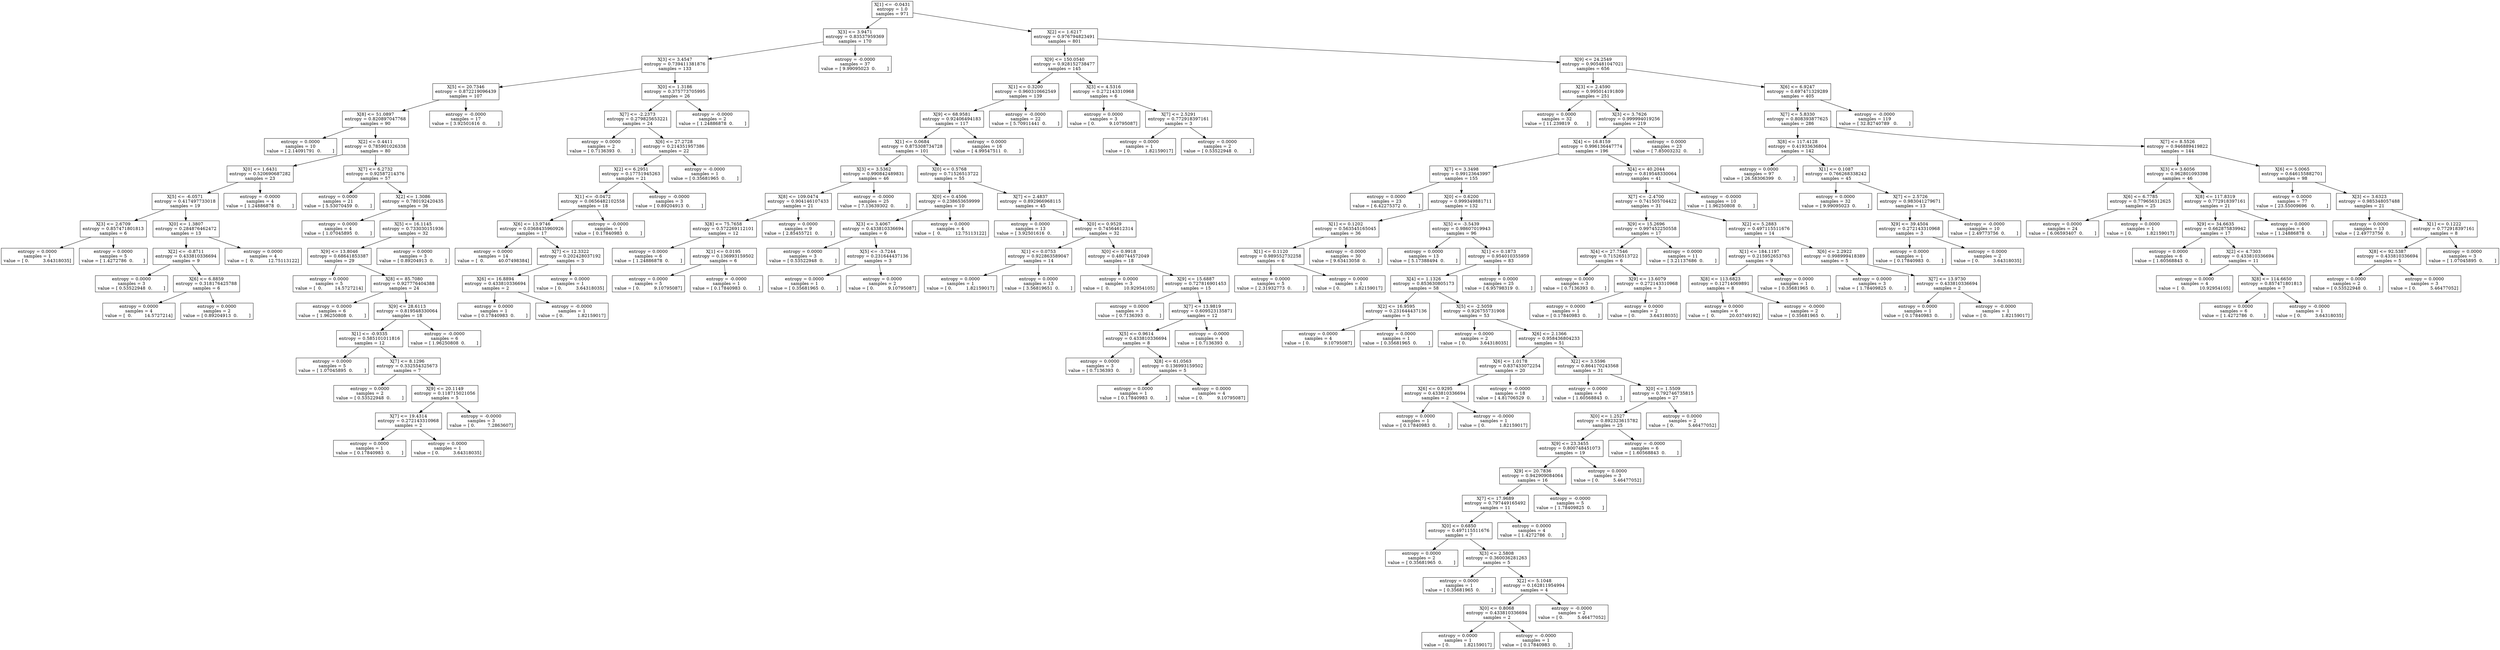 digraph Tree {
0 [label="X[1] <= -0.0431\nentropy = 1.0\nsamples = 971", shape="box"] ;
1 [label="X[3] <= 3.9471\nentropy = 0.83537959369\nsamples = 170", shape="box"] ;
0 -> 1 ;
2 [label="X[3] <= 3.4547\nentropy = 0.739411381876\nsamples = 133", shape="box"] ;
1 -> 2 ;
3 [label="X[5] <= 20.7346\nentropy = 0.872219096439\nsamples = 107", shape="box"] ;
2 -> 3 ;
4 [label="X[8] <= 51.0897\nentropy = 0.820897047768\nsamples = 90", shape="box"] ;
3 -> 4 ;
5 [label="entropy = 0.0000\nsamples = 10\nvalue = [ 2.14091791  0.        ]", shape="box"] ;
4 -> 5 ;
6 [label="X[2] <= 0.4411\nentropy = 0.785901026338\nsamples = 80", shape="box"] ;
4 -> 6 ;
7 [label="X[0] <= 1.6431\nentropy = 0.520690687282\nsamples = 23", shape="box"] ;
6 -> 7 ;
8 [label="X[5] <= -6.0571\nentropy = 0.417497733018\nsamples = 19", shape="box"] ;
7 -> 8 ;
9 [label="X[3] <= 2.6709\nentropy = 0.857471801813\nsamples = 6", shape="box"] ;
8 -> 9 ;
10 [label="entropy = 0.0000\nsamples = 1\nvalue = [ 0.          3.64318035]", shape="box"] ;
9 -> 10 ;
11 [label="entropy = 0.0000\nsamples = 5\nvalue = [ 1.4272786  0.       ]", shape="box"] ;
9 -> 11 ;
12 [label="X[0] <= 1.3807\nentropy = 0.284876462472\nsamples = 13", shape="box"] ;
8 -> 12 ;
13 [label="X[2] <= -0.8711\nentropy = 0.433810336694\nsamples = 9", shape="box"] ;
12 -> 13 ;
14 [label="entropy = 0.0000\nsamples = 3\nvalue = [ 0.53522948  0.        ]", shape="box"] ;
13 -> 14 ;
15 [label="X[6] <= 6.8859\nentropy = 0.318176425788\nsamples = 6", shape="box"] ;
13 -> 15 ;
16 [label="entropy = 0.0000\nsamples = 4\nvalue = [  0.         14.5727214]", shape="box"] ;
15 -> 16 ;
17 [label="entropy = 0.0000\nsamples = 2\nvalue = [ 0.89204913  0.        ]", shape="box"] ;
15 -> 17 ;
18 [label="entropy = 0.0000\nsamples = 4\nvalue = [  0.          12.75113122]", shape="box"] ;
12 -> 18 ;
19 [label="entropy = -0.0000\nsamples = 4\nvalue = [ 1.24886878  0.        ]", shape="box"] ;
7 -> 19 ;
20 [label="X[7] <= 6.2732\nentropy = 0.92587214376\nsamples = 57", shape="box"] ;
6 -> 20 ;
21 [label="entropy = 0.0000\nsamples = 21\nvalue = [ 5.53070459  0.        ]", shape="box"] ;
20 -> 21 ;
22 [label="X[2] <= 1.3086\nentropy = 0.780192420435\nsamples = 36", shape="box"] ;
20 -> 22 ;
23 [label="entropy = 0.0000\nsamples = 4\nvalue = [ 1.07045895  0.        ]", shape="box"] ;
22 -> 23 ;
24 [label="X[5] <= 16.1145\nentropy = 0.733030151936\nsamples = 32", shape="box"] ;
22 -> 24 ;
25 [label="X[9] <= 13.8046\nentropy = 0.68641853387\nsamples = 29", shape="box"] ;
24 -> 25 ;
26 [label="entropy = 0.0000\nsamples = 5\nvalue = [  0.         14.5727214]", shape="box"] ;
25 -> 26 ;
27 [label="X[8] <= 85.7080\nentropy = 0.927776404388\nsamples = 24", shape="box"] ;
25 -> 27 ;
28 [label="entropy = 0.0000\nsamples = 6\nvalue = [ 1.96250808  0.        ]", shape="box"] ;
27 -> 28 ;
29 [label="X[9] <= 28.6113\nentropy = 0.819548330064\nsamples = 18", shape="box"] ;
27 -> 29 ;
30 [label="X[1] <= -0.9335\nentropy = 0.585101011816\nsamples = 12", shape="box"] ;
29 -> 30 ;
31 [label="entropy = 0.0000\nsamples = 5\nvalue = [ 1.07045895  0.        ]", shape="box"] ;
30 -> 31 ;
32 [label="X[7] <= 8.1296\nentropy = 0.332554325673\nsamples = 7", shape="box"] ;
30 -> 32 ;
33 [label="entropy = 0.0000\nsamples = 2\nvalue = [ 0.53522948  0.        ]", shape="box"] ;
32 -> 33 ;
34 [label="X[9] <= 20.1149\nentropy = 0.118715021056\nsamples = 5", shape="box"] ;
32 -> 34 ;
35 [label="X[7] <= 19.4314\nentropy = 0.272143310968\nsamples = 2", shape="box"] ;
34 -> 35 ;
36 [label="entropy = 0.0000\nsamples = 1\nvalue = [ 0.17840983  0.        ]", shape="box"] ;
35 -> 36 ;
37 [label="entropy = 0.0000\nsamples = 1\nvalue = [ 0.          3.64318035]", shape="box"] ;
35 -> 37 ;
38 [label="entropy = -0.0000\nsamples = 3\nvalue = [ 0.         7.2863607]", shape="box"] ;
34 -> 38 ;
39 [label="entropy = -0.0000\nsamples = 6\nvalue = [ 1.96250808  0.        ]", shape="box"] ;
29 -> 39 ;
40 [label="entropy = 0.0000\nsamples = 3\nvalue = [ 0.89204913  0.        ]", shape="box"] ;
24 -> 40 ;
41 [label="entropy = -0.0000\nsamples = 17\nvalue = [ 3.92501616  0.        ]", shape="box"] ;
3 -> 41 ;
42 [label="X[0] <= 1.3186\nentropy = 0.375773705995\nsamples = 26", shape="box"] ;
2 -> 42 ;
43 [label="X[7] <= -2.2373\nentropy = 0.279825653221\nsamples = 24", shape="box"] ;
42 -> 43 ;
44 [label="entropy = 0.0000\nsamples = 2\nvalue = [ 0.7136393  0.       ]", shape="box"] ;
43 -> 44 ;
45 [label="X[6] <= 27.2728\nentropy = 0.214351957386\nsamples = 22", shape="box"] ;
43 -> 45 ;
46 [label="X[2] <= 6.2951\nentropy = 0.17751945263\nsamples = 21", shape="box"] ;
45 -> 46 ;
47 [label="X[1] <= -0.0472\nentropy = 0.0656482102558\nsamples = 18", shape="box"] ;
46 -> 47 ;
48 [label="X[6] <= 13.9746\nentropy = 0.0368435960926\nsamples = 17", shape="box"] ;
47 -> 48 ;
49 [label="entropy = 0.0000\nsamples = 14\nvalue = [  0.          40.07498384]", shape="box"] ;
48 -> 49 ;
50 [label="X[7] <= 12.3322\nentropy = 0.202428037192\nsamples = 3", shape="box"] ;
48 -> 50 ;
51 [label="X[6] <= 16.8894\nentropy = 0.433810336694\nsamples = 2", shape="box"] ;
50 -> 51 ;
52 [label="entropy = 0.0000\nsamples = 1\nvalue = [ 0.17840983  0.        ]", shape="box"] ;
51 -> 52 ;
53 [label="entropy = -0.0000\nsamples = 1\nvalue = [ 0.          1.82159017]", shape="box"] ;
51 -> 53 ;
54 [label="entropy = 0.0000\nsamples = 1\nvalue = [ 0.          3.64318035]", shape="box"] ;
50 -> 54 ;
55 [label="entropy = -0.0000\nsamples = 1\nvalue = [ 0.17840983  0.        ]", shape="box"] ;
47 -> 55 ;
56 [label="entropy = -0.0000\nsamples = 3\nvalue = [ 0.89204913  0.        ]", shape="box"] ;
46 -> 56 ;
57 [label="entropy = -0.0000\nsamples = 1\nvalue = [ 0.35681965  0.        ]", shape="box"] ;
45 -> 57 ;
58 [label="entropy = -0.0000\nsamples = 2\nvalue = [ 1.24886878  0.        ]", shape="box"] ;
42 -> 58 ;
59 [label="entropy = -0.0000\nsamples = 37\nvalue = [ 9.99095023  0.        ]", shape="box"] ;
1 -> 59 ;
60 [label="X[2] <= 1.6217\nentropy = 0.976794823491\nsamples = 801", shape="box"] ;
0 -> 60 ;
61 [label="X[9] <= 150.0540\nentropy = 0.928152738477\nsamples = 145", shape="box"] ;
60 -> 61 ;
62 [label="X[1] <= 0.3200\nentropy = 0.960310662549\nsamples = 139", shape="box"] ;
61 -> 62 ;
63 [label="X[9] <= 68.9581\nentropy = 0.92406494183\nsamples = 117", shape="box"] ;
62 -> 63 ;
64 [label="X[1] <= 0.0684\nentropy = 0.875308734728\nsamples = 101", shape="box"] ;
63 -> 64 ;
65 [label="X[3] <= 3.5362\nentropy = 0.990842489831\nsamples = 46", shape="box"] ;
64 -> 65 ;
66 [label="X[8] <= 109.0474\nentropy = 0.904146107433\nsamples = 21", shape="box"] ;
65 -> 66 ;
67 [label="X[8] <= 75.7658\nentropy = 0.572269112101\nsamples = 12", shape="box"] ;
66 -> 67 ;
68 [label="entropy = 0.0000\nsamples = 6\nvalue = [ 1.24886878  0.        ]", shape="box"] ;
67 -> 68 ;
69 [label="X[1] <= 0.0195\nentropy = 0.136993159502\nsamples = 6", shape="box"] ;
67 -> 69 ;
70 [label="entropy = 0.0000\nsamples = 5\nvalue = [ 0.          9.10795087]", shape="box"] ;
69 -> 70 ;
71 [label="entropy = -0.0000\nsamples = 1\nvalue = [ 0.17840983  0.        ]", shape="box"] ;
69 -> 71 ;
72 [label="entropy = 0.0000\nsamples = 9\nvalue = [ 2.85455721  0.        ]", shape="box"] ;
66 -> 72 ;
73 [label="entropy = -0.0000\nsamples = 25\nvalue = [ 7.13639302  0.        ]", shape="box"] ;
65 -> 73 ;
74 [label="X[0] <= 0.5768\nentropy = 0.71526513722\nsamples = 55", shape="box"] ;
64 -> 74 ;
75 [label="X[0] <= 0.4506\nentropy = 0.238653659999\nsamples = 10", shape="box"] ;
74 -> 75 ;
76 [label="X[3] <= 3.4067\nentropy = 0.433810336694\nsamples = 6", shape="box"] ;
75 -> 76 ;
77 [label="entropy = 0.0000\nsamples = 3\nvalue = [ 0.53522948  0.        ]", shape="box"] ;
76 -> 77 ;
78 [label="X[5] <= -3.7244\nentropy = 0.231644437136\nsamples = 3", shape="box"] ;
76 -> 78 ;
79 [label="entropy = 0.0000\nsamples = 1\nvalue = [ 0.35681965  0.        ]", shape="box"] ;
78 -> 79 ;
80 [label="entropy = 0.0000\nsamples = 2\nvalue = [ 0.          9.10795087]", shape="box"] ;
78 -> 80 ;
81 [label="entropy = 0.0000\nsamples = 4\nvalue = [  0.          12.75113122]", shape="box"] ;
75 -> 81 ;
82 [label="X[7] <= 2.4837\nentropy = 0.892966968115\nsamples = 45", shape="box"] ;
74 -> 82 ;
83 [label="entropy = 0.0000\nsamples = 13\nvalue = [ 3.92501616  0.        ]", shape="box"] ;
82 -> 83 ;
84 [label="X[0] <= 0.9529\nentropy = 0.74564612314\nsamples = 32", shape="box"] ;
82 -> 84 ;
85 [label="X[1] <= 0.0753\nentropy = 0.922863589047\nsamples = 14", shape="box"] ;
84 -> 85 ;
86 [label="entropy = 0.0000\nsamples = 1\nvalue = [ 0.          1.82159017]", shape="box"] ;
85 -> 86 ;
87 [label="entropy = 0.0000\nsamples = 13\nvalue = [ 3.56819651  0.        ]", shape="box"] ;
85 -> 87 ;
88 [label="X[0] <= 0.9918\nentropy = 0.480744572049\nsamples = 18", shape="box"] ;
84 -> 88 ;
89 [label="entropy = 0.0000\nsamples = 3\nvalue = [  0.          10.92954105]", shape="box"] ;
88 -> 89 ;
90 [label="X[9] <= 15.6887\nentropy = 0.727816901453\nsamples = 15", shape="box"] ;
88 -> 90 ;
91 [label="entropy = 0.0000\nsamples = 3\nvalue = [ 0.7136393  0.       ]", shape="box"] ;
90 -> 91 ;
92 [label="X[7] <= 13.9819\nentropy = 0.609523135871\nsamples = 12", shape="box"] ;
90 -> 92 ;
93 [label="X[5] <= 0.9614\nentropy = 0.433810336694\nsamples = 8", shape="box"] ;
92 -> 93 ;
94 [label="entropy = 0.0000\nsamples = 3\nvalue = [ 0.7136393  0.       ]", shape="box"] ;
93 -> 94 ;
95 [label="X[8] <= 61.0563\nentropy = 0.136993159502\nsamples = 5", shape="box"] ;
93 -> 95 ;
96 [label="entropy = 0.0000\nsamples = 1\nvalue = [ 0.17840983  0.        ]", shape="box"] ;
95 -> 96 ;
97 [label="entropy = 0.0000\nsamples = 4\nvalue = [ 0.          9.10795087]", shape="box"] ;
95 -> 97 ;
98 [label="entropy = -0.0000\nsamples = 4\nvalue = [ 0.7136393  0.       ]", shape="box"] ;
92 -> 98 ;
99 [label="entropy = 0.0000\nsamples = 16\nvalue = [ 4.99547511  0.        ]", shape="box"] ;
63 -> 99 ;
100 [label="entropy = -0.0000\nsamples = 22\nvalue = [ 5.70911441  0.        ]", shape="box"] ;
62 -> 100 ;
101 [label="X[3] <= 4.5316\nentropy = 0.272143310968\nsamples = 6", shape="box"] ;
61 -> 101 ;
102 [label="entropy = 0.0000\nsamples = 3\nvalue = [ 0.          9.10795087]", shape="box"] ;
101 -> 102 ;
103 [label="X[7] <= 2.5291\nentropy = 0.772918397161\nsamples = 3", shape="box"] ;
101 -> 103 ;
104 [label="entropy = 0.0000\nsamples = 1\nvalue = [ 0.          1.82159017]", shape="box"] ;
103 -> 104 ;
105 [label="entropy = 0.0000\nsamples = 2\nvalue = [ 0.53522948  0.        ]", shape="box"] ;
103 -> 105 ;
106 [label="X[9] <= 24.2549\nentropy = 0.905481047021\nsamples = 656", shape="box"] ;
60 -> 106 ;
107 [label="X[3] <= 2.4590\nentropy = 0.995014191809\nsamples = 251", shape="box"] ;
106 -> 107 ;
108 [label="entropy = 0.0000\nsamples = 32\nvalue = [ 11.239819   0.      ]", shape="box"] ;
107 -> 108 ;
109 [label="X[3] <= 3.7626\nentropy = 0.999994019256\nsamples = 219", shape="box"] ;
107 -> 109 ;
110 [label="X[4] <= 16.8159\nentropy = 0.996136447774\nsamples = 196", shape="box"] ;
109 -> 110 ;
111 [label="X[7] <= 3.3498\nentropy = 0.99123643997\nsamples = 155", shape="box"] ;
110 -> 111 ;
112 [label="entropy = 0.0000\nsamples = 23\nvalue = [ 6.42275372  0.        ]", shape="box"] ;
111 -> 112 ;
113 [label="X[0] <= 0.6200\nentropy = 0.999349881711\nsamples = 132", shape="box"] ;
111 -> 113 ;
114 [label="X[1] <= 0.1202\nentropy = 0.563545165045\nsamples = 36", shape="box"] ;
113 -> 114 ;
115 [label="X[1] <= 0.1120\nentropy = 0.989552732258\nsamples = 6", shape="box"] ;
114 -> 115 ;
116 [label="entropy = 0.0000\nsamples = 5\nvalue = [ 2.31932773  0.        ]", shape="box"] ;
115 -> 116 ;
117 [label="entropy = 0.0000\nsamples = 1\nvalue = [ 0.          1.82159017]", shape="box"] ;
115 -> 117 ;
118 [label="entropy = -0.0000\nsamples = 30\nvalue = [ 9.63413058  0.        ]", shape="box"] ;
114 -> 118 ;
119 [label="X[5] <= -3.5439\nentropy = 0.98607019943\nsamples = 96", shape="box"] ;
113 -> 119 ;
120 [label="entropy = 0.0000\nsamples = 13\nvalue = [ 5.17388494  0.        ]", shape="box"] ;
119 -> 120 ;
121 [label="X[1] <= 0.1873\nentropy = 0.954010355959\nsamples = 83", shape="box"] ;
119 -> 121 ;
122 [label="X[4] <= 1.1326\nentropy = 0.853630805173\nsamples = 58", shape="box"] ;
121 -> 122 ;
123 [label="X[2] <= 16.9595\nentropy = 0.231644437136\nsamples = 5", shape="box"] ;
122 -> 123 ;
124 [label="entropy = 0.0000\nsamples = 4\nvalue = [ 0.          9.10795087]", shape="box"] ;
123 -> 124 ;
125 [label="entropy = 0.0000\nsamples = 1\nvalue = [ 0.35681965  0.        ]", shape="box"] ;
123 -> 125 ;
126 [label="X[5] <= -2.5059\nentropy = 0.926755731908\nsamples = 53", shape="box"] ;
122 -> 126 ;
127 [label="entropy = 0.0000\nsamples = 2\nvalue = [ 0.          3.64318035]", shape="box"] ;
126 -> 127 ;
128 [label="X[6] <= 2.1366\nentropy = 0.958436804233\nsamples = 51", shape="box"] ;
126 -> 128 ;
129 [label="X[6] <= 1.0178\nentropy = 0.837433072254\nsamples = 20", shape="box"] ;
128 -> 129 ;
130 [label="X[6] <= 0.9295\nentropy = 0.433810336694\nsamples = 2", shape="box"] ;
129 -> 130 ;
131 [label="entropy = 0.0000\nsamples = 1\nvalue = [ 0.17840983  0.        ]", shape="box"] ;
130 -> 131 ;
132 [label="entropy = -0.0000\nsamples = 1\nvalue = [ 0.          1.82159017]", shape="box"] ;
130 -> 132 ;
133 [label="entropy = -0.0000\nsamples = 18\nvalue = [ 4.81706529  0.        ]", shape="box"] ;
129 -> 133 ;
134 [label="X[2] <= 3.5596\nentropy = 0.864170243568\nsamples = 31", shape="box"] ;
128 -> 134 ;
135 [label="entropy = 0.0000\nsamples = 4\nvalue = [ 1.60568843  0.        ]", shape="box"] ;
134 -> 135 ;
136 [label="X[0] <= 1.5509\nentropy = 0.792746735815\nsamples = 27", shape="box"] ;
134 -> 136 ;
137 [label="X[0] <= 1.2527\nentropy = 0.892323615782\nsamples = 25", shape="box"] ;
136 -> 137 ;
138 [label="X[9] <= 23.3455\nentropy = 0.800748451073\nsamples = 19", shape="box"] ;
137 -> 138 ;
139 [label="X[9] <= 20.7836\nentropy = 0.942909084064\nsamples = 16", shape="box"] ;
138 -> 139 ;
140 [label="X[7] <= 17.9689\nentropy = 0.797449165492\nsamples = 11", shape="box"] ;
139 -> 140 ;
141 [label="X[0] <= 0.6850\nentropy = 0.497115511676\nsamples = 7", shape="box"] ;
140 -> 141 ;
142 [label="entropy = 0.0000\nsamples = 2\nvalue = [ 0.35681965  0.        ]", shape="box"] ;
141 -> 142 ;
143 [label="X[3] <= 2.5808\nentropy = 0.360036281263\nsamples = 5", shape="box"] ;
141 -> 143 ;
144 [label="entropy = 0.0000\nsamples = 1\nvalue = [ 0.35681965  0.        ]", shape="box"] ;
143 -> 144 ;
145 [label="X[2] <= 5.1048\nentropy = 0.162811954994\nsamples = 4", shape="box"] ;
143 -> 145 ;
146 [label="X[0] <= 0.8068\nentropy = 0.433810336694\nsamples = 2", shape="box"] ;
145 -> 146 ;
147 [label="entropy = 0.0000\nsamples = 1\nvalue = [ 0.          1.82159017]", shape="box"] ;
146 -> 147 ;
148 [label="entropy = -0.0000\nsamples = 1\nvalue = [ 0.17840983  0.        ]", shape="box"] ;
146 -> 148 ;
149 [label="entropy = -0.0000\nsamples = 2\nvalue = [ 0.          5.46477052]", shape="box"] ;
145 -> 149 ;
150 [label="entropy = 0.0000\nsamples = 4\nvalue = [ 1.4272786  0.       ]", shape="box"] ;
140 -> 150 ;
151 [label="entropy = -0.0000\nsamples = 5\nvalue = [ 1.78409825  0.        ]", shape="box"] ;
139 -> 151 ;
152 [label="entropy = 0.0000\nsamples = 3\nvalue = [ 0.          5.46477052]", shape="box"] ;
138 -> 152 ;
153 [label="entropy = -0.0000\nsamples = 6\nvalue = [ 1.60568843  0.        ]", shape="box"] ;
137 -> 153 ;
154 [label="entropy = 0.0000\nsamples = 2\nvalue = [ 0.          5.46477052]", shape="box"] ;
136 -> 154 ;
155 [label="entropy = 0.0000\nsamples = 25\nvalue = [ 6.95798319  0.        ]", shape="box"] ;
121 -> 155 ;
156 [label="X[4] <= 40.2044\nentropy = 0.819548330064\nsamples = 41", shape="box"] ;
110 -> 156 ;
157 [label="X[7] <= -2.4700\nentropy = 0.741505704422\nsamples = 31", shape="box"] ;
156 -> 157 ;
158 [label="X[9] <= 15.2696\nentropy = 0.997452250558\nsamples = 17", shape="box"] ;
157 -> 158 ;
159 [label="X[4] <= 27.7546\nentropy = 0.71526513722\nsamples = 6", shape="box"] ;
158 -> 159 ;
160 [label="entropy = 0.0000\nsamples = 3\nvalue = [ 0.7136393  0.       ]", shape="box"] ;
159 -> 160 ;
161 [label="X[9] <= 13.6079\nentropy = 0.272143310968\nsamples = 3", shape="box"] ;
159 -> 161 ;
162 [label="entropy = 0.0000\nsamples = 1\nvalue = [ 0.17840983  0.        ]", shape="box"] ;
161 -> 162 ;
163 [label="entropy = 0.0000\nsamples = 2\nvalue = [ 0.          3.64318035]", shape="box"] ;
161 -> 163 ;
164 [label="entropy = 0.0000\nsamples = 11\nvalue = [ 3.21137686  0.        ]", shape="box"] ;
158 -> 164 ;
165 [label="X[2] <= 5.2883\nentropy = 0.497115511676\nsamples = 14", shape="box"] ;
157 -> 165 ;
166 [label="X[1] <= 184.1197\nentropy = 0.215952653763\nsamples = 9", shape="box"] ;
165 -> 166 ;
167 [label="X[8] <= 113.6823\nentropy = 0.12714069891\nsamples = 8", shape="box"] ;
166 -> 167 ;
168 [label="entropy = 0.0000\nsamples = 6\nvalue = [  0.          20.03749192]", shape="box"] ;
167 -> 168 ;
169 [label="entropy = -0.0000\nsamples = 2\nvalue = [ 0.35681965  0.        ]", shape="box"] ;
167 -> 169 ;
170 [label="entropy = 0.0000\nsamples = 1\nvalue = [ 0.35681965  0.        ]", shape="box"] ;
166 -> 170 ;
171 [label="X[6] <= 2.2922\nentropy = 0.998999418389\nsamples = 5", shape="box"] ;
165 -> 171 ;
172 [label="entropy = 0.0000\nsamples = 3\nvalue = [ 1.78409825  0.        ]", shape="box"] ;
171 -> 172 ;
173 [label="X[7] <= 13.9730\nentropy = 0.433810336694\nsamples = 2", shape="box"] ;
171 -> 173 ;
174 [label="entropy = 0.0000\nsamples = 1\nvalue = [ 0.17840983  0.        ]", shape="box"] ;
173 -> 174 ;
175 [label="entropy = -0.0000\nsamples = 1\nvalue = [ 0.          1.82159017]", shape="box"] ;
173 -> 175 ;
176 [label="entropy = -0.0000\nsamples = 10\nvalue = [ 1.96250808  0.        ]", shape="box"] ;
156 -> 176 ;
177 [label="entropy = 0.0000\nsamples = 23\nvalue = [ 7.85003232  0.        ]", shape="box"] ;
109 -> 177 ;
178 [label="X[6] <= 6.9247\nentropy = 0.697471329289\nsamples = 405", shape="box"] ;
106 -> 178 ;
179 [label="X[7] <= 5.8330\nentropy = 0.808393877625\nsamples = 286", shape="box"] ;
178 -> 179 ;
180 [label="X[8] <= 117.4128\nentropy = 0.41933636804\nsamples = 142", shape="box"] ;
179 -> 180 ;
181 [label="entropy = 0.0000\nsamples = 97\nvalue = [ 26.58306399   0.        ]", shape="box"] ;
180 -> 181 ;
182 [label="X[1] <= 0.1087\nentropy = 0.766268338242\nsamples = 45", shape="box"] ;
180 -> 182 ;
183 [label="entropy = 0.0000\nsamples = 32\nvalue = [ 9.99095023  0.        ]", shape="box"] ;
182 -> 183 ;
184 [label="X[7] <= 2.5726\nentropy = 0.983041279671\nsamples = 13", shape="box"] ;
182 -> 184 ;
185 [label="X[9] <= 39.4504\nentropy = 0.272143310968\nsamples = 3", shape="box"] ;
184 -> 185 ;
186 [label="entropy = 0.0000\nsamples = 1\nvalue = [ 0.17840983  0.        ]", shape="box"] ;
185 -> 186 ;
187 [label="entropy = 0.0000\nsamples = 2\nvalue = [ 0.          3.64318035]", shape="box"] ;
185 -> 187 ;
188 [label="entropy = -0.0000\nsamples = 10\nvalue = [ 2.49773756  0.        ]", shape="box"] ;
184 -> 188 ;
189 [label="X[7] <= 8.5526\nentropy = 0.946889419822\nsamples = 144", shape="box"] ;
179 -> 189 ;
190 [label="X[3] <= 3.6056\nentropy = 0.962801093398\nsamples = 46", shape="box"] ;
189 -> 190 ;
191 [label="X[6] <= 6.7785\nentropy = 0.779656312625\nsamples = 25", shape="box"] ;
190 -> 191 ;
192 [label="entropy = 0.0000\nsamples = 24\nvalue = [ 6.06593407  0.        ]", shape="box"] ;
191 -> 192 ;
193 [label="entropy = 0.0000\nsamples = 1\nvalue = [ 0.          1.82159017]", shape="box"] ;
191 -> 193 ;
194 [label="X[8] <= 117.8319\nentropy = 0.772918397161\nsamples = 21", shape="box"] ;
190 -> 194 ;
195 [label="X[9] <= 34.6635\nentropy = 0.662875839942\nsamples = 17", shape="box"] ;
194 -> 195 ;
196 [label="entropy = 0.0000\nsamples = 6\nvalue = [ 1.60568843  0.        ]", shape="box"] ;
195 -> 196 ;
197 [label="X[2] <= 4.7303\nentropy = 0.433810336694\nsamples = 11", shape="box"] ;
195 -> 197 ;
198 [label="entropy = 0.0000\nsamples = 4\nvalue = [  0.          10.92954105]", shape="box"] ;
197 -> 198 ;
199 [label="X[8] <= 114.6650\nentropy = 0.857471801813\nsamples = 7", shape="box"] ;
197 -> 199 ;
200 [label="entropy = 0.0000\nsamples = 6\nvalue = [ 1.4272786  0.       ]", shape="box"] ;
199 -> 200 ;
201 [label="entropy = -0.0000\nsamples = 1\nvalue = [ 0.          3.64318035]", shape="box"] ;
199 -> 201 ;
202 [label="entropy = 0.0000\nsamples = 4\nvalue = [ 1.24886878  0.        ]", shape="box"] ;
194 -> 202 ;
203 [label="X[6] <= 5.0065\nentropy = 0.646155882701\nsamples = 98", shape="box"] ;
189 -> 203 ;
204 [label="entropy = 0.0000\nsamples = 77\nvalue = [ 23.55009696   0.        ]", shape="box"] ;
203 -> 204 ;
205 [label="X[3] <= 3.6323\nentropy = 0.985348057488\nsamples = 21", shape="box"] ;
203 -> 205 ;
206 [label="entropy = 0.0000\nsamples = 13\nvalue = [ 2.49773756  0.        ]", shape="box"] ;
205 -> 206 ;
207 [label="X[1] <= 0.1222\nentropy = 0.772918397161\nsamples = 8", shape="box"] ;
205 -> 207 ;
208 [label="X[8] <= 92.5387\nentropy = 0.433810336694\nsamples = 5", shape="box"] ;
207 -> 208 ;
209 [label="entropy = 0.0000\nsamples = 2\nvalue = [ 0.53522948  0.        ]", shape="box"] ;
208 -> 209 ;
210 [label="entropy = 0.0000\nsamples = 3\nvalue = [ 0.          5.46477052]", shape="box"] ;
208 -> 210 ;
211 [label="entropy = 0.0000\nsamples = 3\nvalue = [ 1.07045895  0.        ]", shape="box"] ;
207 -> 211 ;
212 [label="entropy = -0.0000\nsamples = 119\nvalue = [ 32.82740789   0.        ]", shape="box"] ;
178 -> 212 ;
}